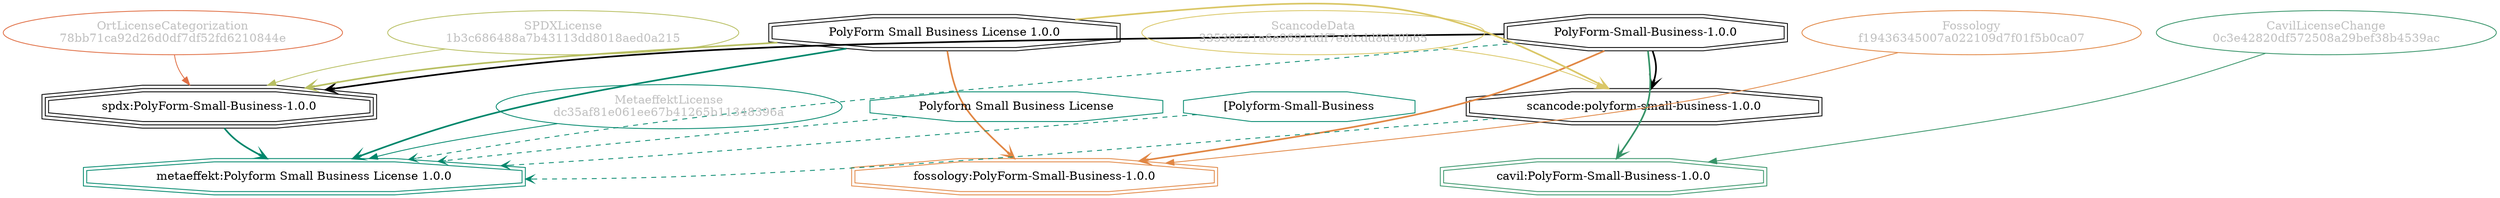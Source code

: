strict digraph {
    node [shape=box];
    graph [splines=curved];
    3672 [label="SPDXLicense\n1b3c686488a7b43113dd8018aed0a215"
         ,fontcolor=gray
         ,color="#b8bf62"
         ,fillcolor="beige;1"
         ,shape=ellipse];
    3673 [label="spdx:PolyForm-Small-Business-1.0.0"
         ,shape=tripleoctagon];
    3674 [label="PolyForm-Small-Business-1.0.0"
         ,shape=doubleoctagon];
    3675 [label="PolyForm Small Business License 1.0.0"
         ,shape=doubleoctagon];
    22382 [label="ScancodeData\n33530221a6e9691ddf7e8fcdd8d40b65"
          ,fontcolor=gray
          ,color="#dac767"
          ,fillcolor="beige;1"
          ,shape=ellipse];
    22383 [label="scancode:polyform-small-business-1.0.0"
          ,shape=doubleoctagon];
    28169 [label="Fossology\nf19436345007a022109d7f01f5b0ca07"
          ,fontcolor=gray
          ,color="#e18745"
          ,fillcolor="beige;1"
          ,shape=ellipse];
    28170 [label="fossology:PolyForm-Small-Business-1.0.0"
          ,color="#e18745"
          ,shape=doubleoctagon];
    35173 [label="OrtLicenseCategorization\n78bb71ca92d26d0df7df52fd6210844e"
          ,fontcolor=gray
          ,color="#e06f45"
          ,fillcolor="beige;1"
          ,shape=ellipse];
    37408 [label="CavilLicenseChange\n0c3e42820df572508a29bef38b4539ac"
          ,fontcolor=gray
          ,color="#379469"
          ,fillcolor="beige;1"
          ,shape=ellipse];
    37409 [label="cavil:PolyForm-Small-Business-1.0.0"
          ,color="#379469"
          ,shape=doubleoctagon];
    47108 [label="MetaeffektLicense\ndc35af81e061ee67b41265b11348396a"
          ,fontcolor=gray
          ,color="#00876c"
          ,fillcolor="beige;1"
          ,shape=ellipse];
    47109 [label="metaeffekt:Polyform Small Business License 1.0.0"
          ,color="#00876c"
          ,shape=doubleoctagon];
    47110 [label="Polyform Small Business License"
          ,color="#00876c"
          ,shape=octagon];
    47111 [label="[Polyform-Small-Business"
          ,color="#00876c"
          ,shape=octagon];
    3672 -> 3673 [weight=0.5
                 ,color="#b8bf62"];
    3673 -> 47109 [style=bold
                  ,arrowhead=vee
                  ,weight=0.7
                  ,color="#00876c"];
    3674 -> 3673 [style=bold
                 ,arrowhead=vee
                 ,weight=0.7];
    3674 -> 22383 [style=bold
                  ,arrowhead=vee
                  ,weight=0.7];
    3674 -> 28170 [style=bold
                  ,arrowhead=vee
                  ,weight=0.7
                  ,color="#e18745"];
    3674 -> 37409 [style=bold
                  ,arrowhead=vee
                  ,weight=0.7
                  ,color="#379469"];
    3674 -> 37409 [style=bold
                  ,arrowhead=vee
                  ,weight=0.7
                  ,color="#379469"];
    3674 -> 47109 [style=dashed
                  ,arrowhead=vee
                  ,weight=0.5
                  ,color="#00876c"];
    3675 -> 3673 [style=bold
                 ,arrowhead=vee
                 ,weight=0.7
                 ,color="#b8bf62"];
    3675 -> 22383 [style=bold
                  ,arrowhead=vee
                  ,weight=0.7
                  ,color="#dac767"];
    3675 -> 28170 [style=bold
                  ,arrowhead=vee
                  ,weight=0.7
                  ,color="#e18745"];
    3675 -> 47109 [style=bold
                  ,arrowhead=vee
                  ,weight=0.7
                  ,color="#00876c"];
    3675 -> 47109 [style=bold
                  ,arrowhead=vee
                  ,weight=0.7
                  ,color="#00876c"];
    22382 -> 22383 [weight=0.5
                   ,color="#dac767"];
    22383 -> 47109 [style=dashed
                   ,arrowhead=vee
                   ,weight=0.5
                   ,color="#00876c"];
    28169 -> 28170 [weight=0.5
                   ,color="#e18745"];
    35173 -> 3673 [weight=0.5
                  ,color="#e06f45"];
    37408 -> 37409 [weight=0.5
                   ,color="#379469"];
    47108 -> 47109 [weight=0.5
                   ,color="#00876c"];
    47110 -> 47109 [style=dashed
                   ,arrowhead=vee
                   ,weight=0.5
                   ,color="#00876c"];
    47111 -> 47109 [style=dashed
                   ,arrowhead=vee
                   ,weight=0.5
                   ,color="#00876c"];
}
